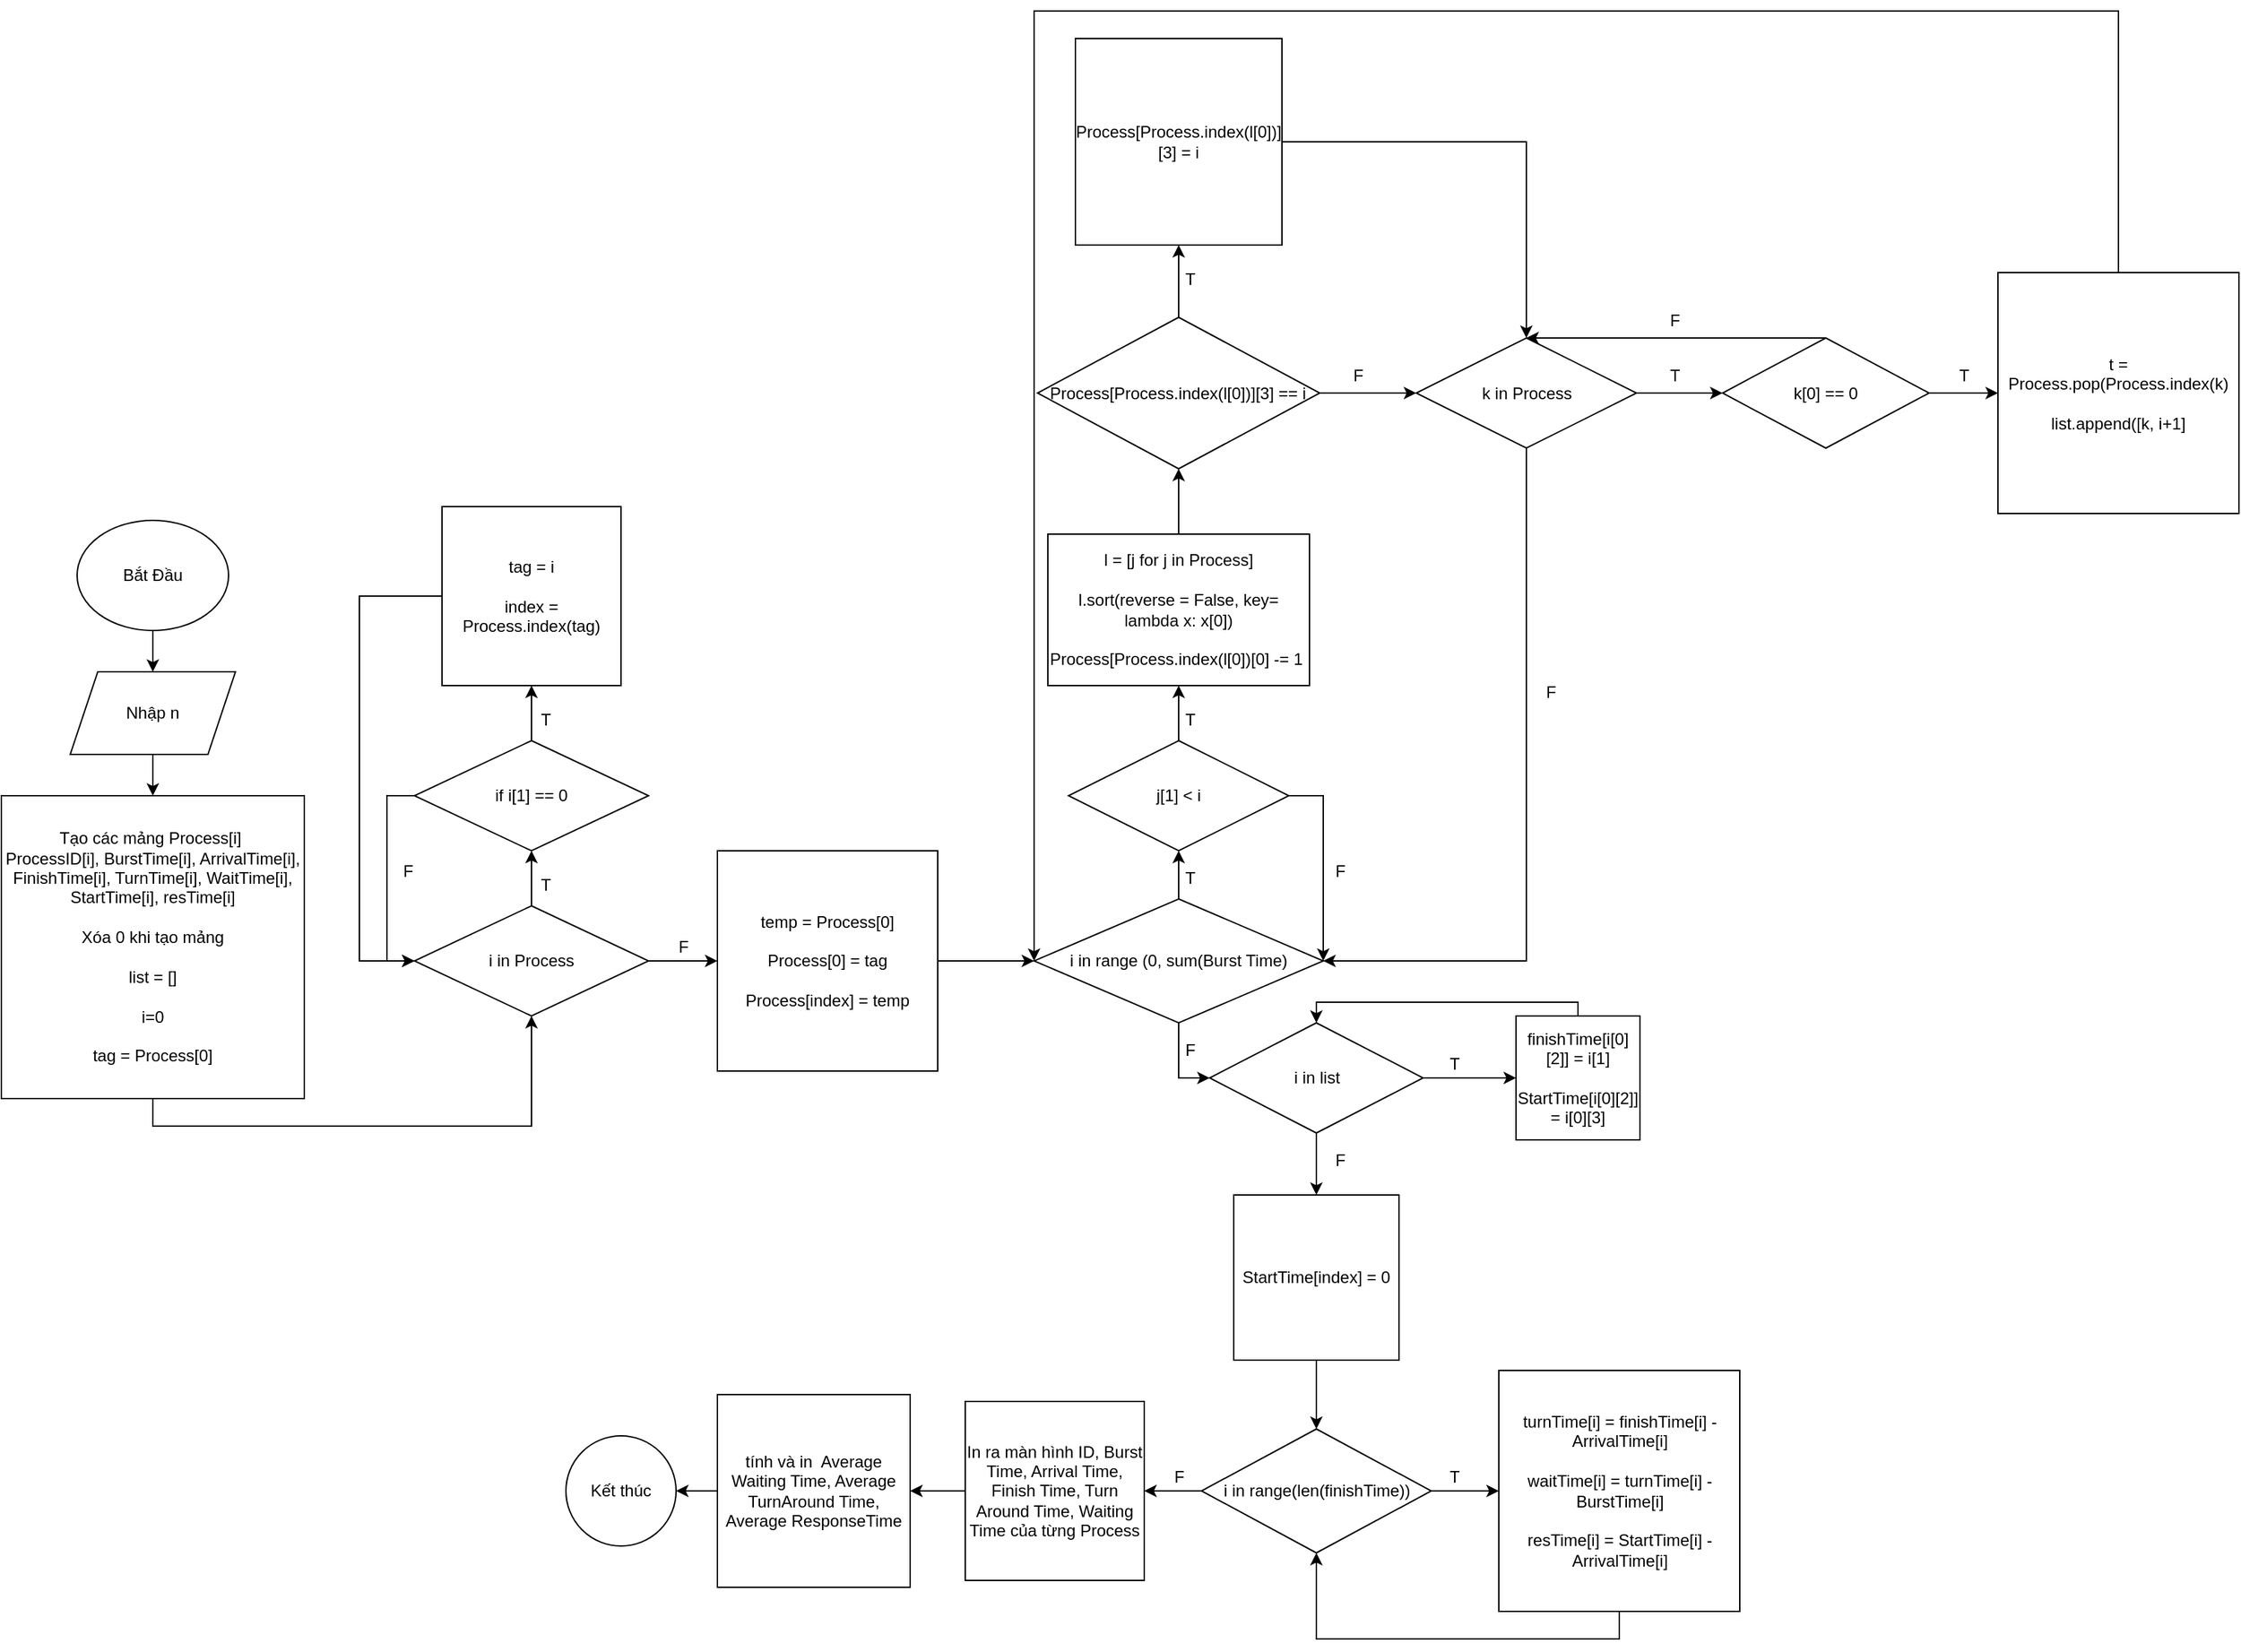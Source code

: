<mxfile version="20.6.0" type="github">
  <diagram id="7OmHJpSwhK-Y_obriQ0j" name="Page-1">
    <mxGraphModel dx="3099" dy="2225" grid="1" gridSize="10" guides="1" tooltips="1" connect="1" arrows="1" fold="1" page="1" pageScale="1" pageWidth="850" pageHeight="1100" math="0" shadow="0">
      <root>
        <mxCell id="0" />
        <mxCell id="1" parent="0" />
        <mxCell id="1ciSNddEploUr1sxx8pW-3" style="edgeStyle=orthogonalEdgeStyle;rounded=0;orthogonalLoop=1;jettySize=auto;html=1;exitX=0.5;exitY=1;exitDx=0;exitDy=0;entryX=0.5;entryY=0;entryDx=0;entryDy=0;" parent="1" source="1ciSNddEploUr1sxx8pW-1" target="1ciSNddEploUr1sxx8pW-2" edge="1">
          <mxGeometry relative="1" as="geometry" />
        </mxCell>
        <mxCell id="1ciSNddEploUr1sxx8pW-1" value="Bắt Đầu" style="ellipse;whiteSpace=wrap;html=1;" parent="1" vertex="1">
          <mxGeometry x="-555" y="-10" width="110" height="80" as="geometry" />
        </mxCell>
        <mxCell id="1ciSNddEploUr1sxx8pW-7" style="edgeStyle=orthogonalEdgeStyle;rounded=0;orthogonalLoop=1;jettySize=auto;html=1;exitX=0.5;exitY=1;exitDx=0;exitDy=0;entryX=0.5;entryY=0;entryDx=0;entryDy=0;" parent="1" source="1ciSNddEploUr1sxx8pW-2" target="1ciSNddEploUr1sxx8pW-6" edge="1">
          <mxGeometry relative="1" as="geometry" />
        </mxCell>
        <mxCell id="1ciSNddEploUr1sxx8pW-2" value="Nhập n" style="shape=parallelogram;perimeter=parallelogramPerimeter;whiteSpace=wrap;html=1;fixedSize=1;" parent="1" vertex="1">
          <mxGeometry x="-560" y="100" width="120" height="60" as="geometry" />
        </mxCell>
        <mxCell id="lpzMeWUNliNwH_oLqPgW-92" style="edgeStyle=orthogonalEdgeStyle;rounded=0;orthogonalLoop=1;jettySize=auto;html=1;exitX=0.5;exitY=1;exitDx=0;exitDy=0;entryX=0.5;entryY=1;entryDx=0;entryDy=0;" edge="1" parent="1" source="1ciSNddEploUr1sxx8pW-6" target="lpzMeWUNliNwH_oLqPgW-1">
          <mxGeometry relative="1" as="geometry" />
        </mxCell>
        <mxCell id="1ciSNddEploUr1sxx8pW-6" value="Tạo các mảng Process[i]&amp;nbsp;&lt;br&gt;ProcessID[i], BurstTime[i], ArrivalTime[i], FinishTime[i], TurnTime[i], WaitTime[i], StartTime[i], resTime[i]&lt;br&gt;&lt;br&gt;Xóa 0 khi tạo mảng&lt;br&gt;&lt;br&gt;list = []&lt;br&gt;&lt;br&gt;i=0&lt;br&gt;&lt;br&gt;tag = Process[0]" style="whiteSpace=wrap;html=1;aspect=fixed;" parent="1" vertex="1">
          <mxGeometry x="-610" y="190" width="220" height="220" as="geometry" />
        </mxCell>
        <mxCell id="1ciSNddEploUr1sxx8pW-51" style="edgeStyle=orthogonalEdgeStyle;rounded=0;orthogonalLoop=1;jettySize=auto;html=1;exitX=0.5;exitY=0;exitDx=0;exitDy=0;entryX=0.5;entryY=1;entryDx=0;entryDy=0;" parent="1" source="1ciSNddEploUr1sxx8pW-10" target="1ciSNddEploUr1sxx8pW-14" edge="1">
          <mxGeometry relative="1" as="geometry" />
        </mxCell>
        <mxCell id="lpzMeWUNliNwH_oLqPgW-94" style="edgeStyle=orthogonalEdgeStyle;rounded=0;orthogonalLoop=1;jettySize=auto;html=1;exitX=0.5;exitY=1;exitDx=0;exitDy=0;entryX=0;entryY=0.5;entryDx=0;entryDy=0;" edge="1" parent="1" source="1ciSNddEploUr1sxx8pW-10" target="1ciSNddEploUr1sxx8pW-24">
          <mxGeometry relative="1" as="geometry" />
        </mxCell>
        <mxCell id="1ciSNddEploUr1sxx8pW-10" value="i in range (0, sum(Burst Time)" style="rhombus;whiteSpace=wrap;html=1;" parent="1" vertex="1">
          <mxGeometry x="140" y="265" width="210" height="90" as="geometry" />
        </mxCell>
        <mxCell id="1ciSNddEploUr1sxx8pW-55" style="edgeStyle=orthogonalEdgeStyle;rounded=0;orthogonalLoop=1;jettySize=auto;html=1;exitX=1;exitY=0.5;exitDx=0;exitDy=0;entryX=1;entryY=0.5;entryDx=0;entryDy=0;" parent="1" source="1ciSNddEploUr1sxx8pW-14" target="1ciSNddEploUr1sxx8pW-10" edge="1">
          <mxGeometry relative="1" as="geometry">
            <Array as="points">
              <mxPoint x="350" y="190" />
            </Array>
          </mxGeometry>
        </mxCell>
        <mxCell id="lpzMeWUNliNwH_oLqPgW-33" style="edgeStyle=orthogonalEdgeStyle;rounded=0;orthogonalLoop=1;jettySize=auto;html=1;exitX=0.5;exitY=0;exitDx=0;exitDy=0;entryX=0.5;entryY=1;entryDx=0;entryDy=0;" edge="1" parent="1" source="1ciSNddEploUr1sxx8pW-14" target="1ciSNddEploUr1sxx8pW-18">
          <mxGeometry relative="1" as="geometry" />
        </mxCell>
        <mxCell id="1ciSNddEploUr1sxx8pW-14" value="j[1] &amp;lt; i" style="rhombus;whiteSpace=wrap;html=1;" parent="1" vertex="1">
          <mxGeometry x="165" y="150" width="160" height="80" as="geometry" />
        </mxCell>
        <mxCell id="lpzMeWUNliNwH_oLqPgW-57" style="edgeStyle=orthogonalEdgeStyle;rounded=0;orthogonalLoop=1;jettySize=auto;html=1;exitX=0.5;exitY=0;exitDx=0;exitDy=0;entryX=0.5;entryY=1;entryDx=0;entryDy=0;" edge="1" parent="1" source="1ciSNddEploUr1sxx8pW-18" target="lpzMeWUNliNwH_oLqPgW-55">
          <mxGeometry relative="1" as="geometry" />
        </mxCell>
        <mxCell id="1ciSNddEploUr1sxx8pW-18" value="l = [j for j in Process]&lt;br&gt;&lt;br&gt;l.sort(reverse = False, key= lambda x: x[0])&lt;br&gt;&lt;br&gt;Process[Process.index(l[0])[0] -= 1&amp;nbsp;&lt;br&gt;" style="rounded=0;whiteSpace=wrap;html=1;" parent="1" vertex="1">
          <mxGeometry x="150" width="189.99" height="110" as="geometry" />
        </mxCell>
        <mxCell id="lpzMeWUNliNwH_oLqPgW-74" style="edgeStyle=orthogonalEdgeStyle;rounded=0;orthogonalLoop=1;jettySize=auto;html=1;exitX=0.5;exitY=1;exitDx=0;exitDy=0;entryX=0.5;entryY=0;entryDx=0;entryDy=0;" edge="1" parent="1" source="1ciSNddEploUr1sxx8pW-24" target="lpzMeWUNliNwH_oLqPgW-73">
          <mxGeometry relative="1" as="geometry" />
        </mxCell>
        <mxCell id="lpzMeWUNliNwH_oLqPgW-96" style="edgeStyle=orthogonalEdgeStyle;rounded=0;orthogonalLoop=1;jettySize=auto;html=1;exitX=1;exitY=0.5;exitDx=0;exitDy=0;entryX=0;entryY=0.5;entryDx=0;entryDy=0;" edge="1" parent="1" source="1ciSNddEploUr1sxx8pW-24" target="lpzMeWUNliNwH_oLqPgW-72">
          <mxGeometry relative="1" as="geometry" />
        </mxCell>
        <mxCell id="1ciSNddEploUr1sxx8pW-24" value="i in list" style="rhombus;whiteSpace=wrap;html=1;" parent="1" vertex="1">
          <mxGeometry x="267.5" y="355" width="155" height="80" as="geometry" />
        </mxCell>
        <mxCell id="lpzMeWUNliNwH_oLqPgW-48" style="edgeStyle=orthogonalEdgeStyle;rounded=0;orthogonalLoop=1;jettySize=auto;html=1;exitX=1;exitY=0.5;exitDx=0;exitDy=0;entryX=0;entryY=0.5;entryDx=0;entryDy=0;" edge="1" parent="1" source="1ciSNddEploUr1sxx8pW-33" target="1ciSNddEploUr1sxx8pW-39">
          <mxGeometry relative="1" as="geometry" />
        </mxCell>
        <mxCell id="lpzMeWUNliNwH_oLqPgW-99" style="edgeStyle=orthogonalEdgeStyle;rounded=0;orthogonalLoop=1;jettySize=auto;html=1;exitX=0;exitY=0.5;exitDx=0;exitDy=0;entryX=1;entryY=0.5;entryDx=0;entryDy=0;" edge="1" parent="1" source="1ciSNddEploUr1sxx8pW-33" target="1ciSNddEploUr1sxx8pW-77">
          <mxGeometry relative="1" as="geometry" />
        </mxCell>
        <mxCell id="1ciSNddEploUr1sxx8pW-33" value="i in range(len(finishTime))" style="rhombus;whiteSpace=wrap;html=1;" parent="1" vertex="1">
          <mxGeometry x="261.57" y="650" width="166.87" height="90" as="geometry" />
        </mxCell>
        <mxCell id="lpzMeWUNliNwH_oLqPgW-87" style="edgeStyle=orthogonalEdgeStyle;rounded=0;orthogonalLoop=1;jettySize=auto;html=1;exitX=0.5;exitY=1;exitDx=0;exitDy=0;entryX=0.5;entryY=1;entryDx=0;entryDy=0;" edge="1" parent="1" source="1ciSNddEploUr1sxx8pW-39" target="1ciSNddEploUr1sxx8pW-33">
          <mxGeometry relative="1" as="geometry" />
        </mxCell>
        <mxCell id="1ciSNddEploUr1sxx8pW-39" value="turnTime[i] = finishTime[i] - ArrivalTime[i]&lt;br&gt;&lt;br&gt;waitTime[i] = turnTime[i] - BurstTime[i]&lt;br&gt;&lt;br&gt;resTime[i] = StartTime[i] - ArrivalTime[i]" style="whiteSpace=wrap;html=1;aspect=fixed;" parent="1" vertex="1">
          <mxGeometry x="477.5" y="607.5" width="175" height="175" as="geometry" />
        </mxCell>
        <mxCell id="1ciSNddEploUr1sxx8pW-76" style="edgeStyle=orthogonalEdgeStyle;rounded=0;orthogonalLoop=1;jettySize=auto;html=1;exitX=0;exitY=0.5;exitDx=0;exitDy=0;entryX=1;entryY=0.5;entryDx=0;entryDy=0;" parent="1" source="1ciSNddEploUr1sxx8pW-43" target="1ciSNddEploUr1sxx8pW-47" edge="1">
          <mxGeometry relative="1" as="geometry" />
        </mxCell>
        <mxCell id="1ciSNddEploUr1sxx8pW-43" value="tính và in&amp;nbsp; Average Waiting Time, Average TurnAround Time, Average ResponseTime" style="whiteSpace=wrap;html=1;aspect=fixed;" parent="1" vertex="1">
          <mxGeometry x="-90" y="625" width="140" height="140" as="geometry" />
        </mxCell>
        <mxCell id="1ciSNddEploUr1sxx8pW-47" value="Kết thúc" style="ellipse;whiteSpace=wrap;html=1;aspect=fixed;" parent="1" vertex="1">
          <mxGeometry x="-200" y="655" width="80" height="80" as="geometry" />
        </mxCell>
        <mxCell id="1ciSNddEploUr1sxx8pW-57" value="F" style="text;html=1;align=center;verticalAlign=middle;resizable=0;points=[];autosize=1;strokeColor=none;fillColor=none;" parent="1" vertex="1">
          <mxGeometry x="347.49" y="230" width="30" height="30" as="geometry" />
        </mxCell>
        <mxCell id="1ciSNddEploUr1sxx8pW-81" style="edgeStyle=orthogonalEdgeStyle;rounded=0;orthogonalLoop=1;jettySize=auto;html=1;exitX=0.5;exitY=1;exitDx=0;exitDy=0;entryX=1;entryY=0.5;entryDx=0;entryDy=0;" parent="1" source="1ciSNddEploUr1sxx8pW-66" target="1ciSNddEploUr1sxx8pW-10" edge="1">
          <mxGeometry relative="1" as="geometry" />
        </mxCell>
        <mxCell id="lpzMeWUNliNwH_oLqPgW-35" style="edgeStyle=orthogonalEdgeStyle;rounded=0;orthogonalLoop=1;jettySize=auto;html=1;exitX=1;exitY=0.5;exitDx=0;exitDy=0;entryX=0;entryY=0.5;entryDx=0;entryDy=0;" edge="1" parent="1" source="1ciSNddEploUr1sxx8pW-66" target="1ciSNddEploUr1sxx8pW-91">
          <mxGeometry relative="1" as="geometry" />
        </mxCell>
        <mxCell id="1ciSNddEploUr1sxx8pW-66" value="k in Process" style="rhombus;whiteSpace=wrap;html=1;" parent="1" vertex="1">
          <mxGeometry x="417.5" y="-142.5" width="160" height="80" as="geometry" />
        </mxCell>
        <mxCell id="lpzMeWUNliNwH_oLqPgW-100" style="edgeStyle=orthogonalEdgeStyle;rounded=0;orthogonalLoop=1;jettySize=auto;html=1;exitX=0;exitY=0.5;exitDx=0;exitDy=0;" edge="1" parent="1" source="1ciSNddEploUr1sxx8pW-77" target="1ciSNddEploUr1sxx8pW-43">
          <mxGeometry relative="1" as="geometry" />
        </mxCell>
        <mxCell id="1ciSNddEploUr1sxx8pW-77" value="In ra màn hình ID, Burst Time, Arrival Time, Finish Time, Turn Around Time, Waiting Time của từng Process" style="whiteSpace=wrap;html=1;aspect=fixed;" parent="1" vertex="1">
          <mxGeometry x="90" y="630" width="130" height="130" as="geometry" />
        </mxCell>
        <mxCell id="lpzMeWUNliNwH_oLqPgW-37" style="edgeStyle=orthogonalEdgeStyle;rounded=0;orthogonalLoop=1;jettySize=auto;html=1;exitX=1;exitY=0.5;exitDx=0;exitDy=0;entryX=0;entryY=0.5;entryDx=0;entryDy=0;" edge="1" parent="1" source="1ciSNddEploUr1sxx8pW-91" target="1ciSNddEploUr1sxx8pW-96">
          <mxGeometry relative="1" as="geometry" />
        </mxCell>
        <mxCell id="lpzMeWUNliNwH_oLqPgW-79" style="edgeStyle=orthogonalEdgeStyle;rounded=0;orthogonalLoop=1;jettySize=auto;html=1;exitX=0.5;exitY=0;exitDx=0;exitDy=0;entryX=0.5;entryY=0;entryDx=0;entryDy=0;" edge="1" parent="1" source="1ciSNddEploUr1sxx8pW-91" target="1ciSNddEploUr1sxx8pW-66">
          <mxGeometry relative="1" as="geometry">
            <Array as="points">
              <mxPoint x="560" y="-142" />
              <mxPoint x="560" y="-142" />
            </Array>
          </mxGeometry>
        </mxCell>
        <mxCell id="1ciSNddEploUr1sxx8pW-91" value="k[0] == 0" style="rhombus;whiteSpace=wrap;html=1;" parent="1" vertex="1">
          <mxGeometry x="640" y="-142.5" width="150" height="80" as="geometry" />
        </mxCell>
        <mxCell id="lpzMeWUNliNwH_oLqPgW-81" style="edgeStyle=orthogonalEdgeStyle;rounded=0;orthogonalLoop=1;jettySize=auto;html=1;exitX=0.5;exitY=0;exitDx=0;exitDy=0;entryX=0;entryY=0.5;entryDx=0;entryDy=0;" edge="1" parent="1" source="1ciSNddEploUr1sxx8pW-96" target="1ciSNddEploUr1sxx8pW-10">
          <mxGeometry relative="1" as="geometry">
            <Array as="points">
              <mxPoint x="928" y="-380" />
              <mxPoint x="140" y="-380" />
            </Array>
          </mxGeometry>
        </mxCell>
        <mxCell id="1ciSNddEploUr1sxx8pW-96" value="t = Process.pop(Process.index(k)&lt;br&gt;&lt;br&gt;list.append([k, i+1]" style="whiteSpace=wrap;html=1;aspect=fixed;" parent="1" vertex="1">
          <mxGeometry x="840" y="-190" width="175" height="175" as="geometry" />
        </mxCell>
        <mxCell id="lpzMeWUNliNwH_oLqPgW-8" style="edgeStyle=orthogonalEdgeStyle;rounded=0;orthogonalLoop=1;jettySize=auto;html=1;exitX=0.5;exitY=0;exitDx=0;exitDy=0;entryX=0.5;entryY=1;entryDx=0;entryDy=0;" edge="1" parent="1" source="lpzMeWUNliNwH_oLqPgW-1" target="lpzMeWUNliNwH_oLqPgW-2">
          <mxGeometry relative="1" as="geometry" />
        </mxCell>
        <mxCell id="lpzMeWUNliNwH_oLqPgW-26" style="edgeStyle=orthogonalEdgeStyle;rounded=0;orthogonalLoop=1;jettySize=auto;html=1;exitX=1;exitY=0.5;exitDx=0;exitDy=0;entryX=0;entryY=0.5;entryDx=0;entryDy=0;" edge="1" parent="1" source="lpzMeWUNliNwH_oLqPgW-1" target="lpzMeWUNliNwH_oLqPgW-25">
          <mxGeometry relative="1" as="geometry" />
        </mxCell>
        <mxCell id="lpzMeWUNliNwH_oLqPgW-1" value="i in Process" style="rhombus;whiteSpace=wrap;html=1;" vertex="1" parent="1">
          <mxGeometry x="-310" y="270" width="170" height="80" as="geometry" />
        </mxCell>
        <mxCell id="lpzMeWUNliNwH_oLqPgW-9" style="edgeStyle=orthogonalEdgeStyle;rounded=0;orthogonalLoop=1;jettySize=auto;html=1;exitX=0.5;exitY=0;exitDx=0;exitDy=0;entryX=0.5;entryY=1;entryDx=0;entryDy=0;" edge="1" parent="1" source="lpzMeWUNliNwH_oLqPgW-2" target="lpzMeWUNliNwH_oLqPgW-3">
          <mxGeometry relative="1" as="geometry" />
        </mxCell>
        <mxCell id="lpzMeWUNliNwH_oLqPgW-14" style="edgeStyle=orthogonalEdgeStyle;rounded=0;orthogonalLoop=1;jettySize=auto;html=1;exitX=0;exitY=0.5;exitDx=0;exitDy=0;entryX=0;entryY=0.5;entryDx=0;entryDy=0;" edge="1" parent="1" source="lpzMeWUNliNwH_oLqPgW-2" target="lpzMeWUNliNwH_oLqPgW-1">
          <mxGeometry relative="1" as="geometry">
            <Array as="points">
              <mxPoint x="-330" y="190" />
              <mxPoint x="-330" y="310" />
            </Array>
          </mxGeometry>
        </mxCell>
        <mxCell id="lpzMeWUNliNwH_oLqPgW-2" value="if i[1] == 0" style="rhombus;whiteSpace=wrap;html=1;" vertex="1" parent="1">
          <mxGeometry x="-310" y="150" width="170" height="80" as="geometry" />
        </mxCell>
        <mxCell id="lpzMeWUNliNwH_oLqPgW-93" style="edgeStyle=orthogonalEdgeStyle;rounded=0;orthogonalLoop=1;jettySize=auto;html=1;exitX=0;exitY=0.5;exitDx=0;exitDy=0;entryX=0;entryY=0.5;entryDx=0;entryDy=0;" edge="1" parent="1" source="lpzMeWUNliNwH_oLqPgW-3" target="lpzMeWUNliNwH_oLqPgW-1">
          <mxGeometry relative="1" as="geometry">
            <Array as="points">
              <mxPoint x="-350" y="45" />
              <mxPoint x="-350" y="310" />
            </Array>
          </mxGeometry>
        </mxCell>
        <mxCell id="lpzMeWUNliNwH_oLqPgW-3" value="tag = i&lt;br&gt;&amp;nbsp;&lt;br&gt;index = Process.index(tag)" style="whiteSpace=wrap;html=1;aspect=fixed;" vertex="1" parent="1">
          <mxGeometry x="-290" y="-20" width="130" height="130" as="geometry" />
        </mxCell>
        <mxCell id="lpzMeWUNliNwH_oLqPgW-11" value="F" style="text;html=1;align=center;verticalAlign=middle;resizable=0;points=[];autosize=1;strokeColor=none;fillColor=none;" vertex="1" parent="1">
          <mxGeometry x="-330" y="230" width="30" height="30" as="geometry" />
        </mxCell>
        <mxCell id="lpzMeWUNliNwH_oLqPgW-18" value="T" style="text;html=1;align=center;verticalAlign=middle;resizable=0;points=[];autosize=1;strokeColor=none;fillColor=none;" vertex="1" parent="1">
          <mxGeometry x="-230" y="240" width="30" height="30" as="geometry" />
        </mxCell>
        <mxCell id="lpzMeWUNliNwH_oLqPgW-21" value="T" style="text;html=1;align=center;verticalAlign=middle;resizable=0;points=[];autosize=1;strokeColor=none;fillColor=none;" vertex="1" parent="1">
          <mxGeometry x="-230" y="120" width="30" height="30" as="geometry" />
        </mxCell>
        <mxCell id="lpzMeWUNliNwH_oLqPgW-28" style="edgeStyle=orthogonalEdgeStyle;rounded=0;orthogonalLoop=1;jettySize=auto;html=1;exitX=1;exitY=0.5;exitDx=0;exitDy=0;entryX=0;entryY=0.5;entryDx=0;entryDy=0;" edge="1" parent="1" source="lpzMeWUNliNwH_oLqPgW-25" target="1ciSNddEploUr1sxx8pW-10">
          <mxGeometry relative="1" as="geometry" />
        </mxCell>
        <mxCell id="lpzMeWUNliNwH_oLqPgW-25" value="temp = Process[0]&lt;br&gt;&lt;br&gt;Process[0] = tag&lt;br&gt;&lt;br&gt;Process[index] = temp" style="whiteSpace=wrap;html=1;aspect=fixed;" vertex="1" parent="1">
          <mxGeometry x="-90" y="230" width="160" height="160" as="geometry" />
        </mxCell>
        <mxCell id="lpzMeWUNliNwH_oLqPgW-27" value="F" style="text;html=1;align=center;verticalAlign=middle;resizable=0;points=[];autosize=1;strokeColor=none;fillColor=none;" vertex="1" parent="1">
          <mxGeometry x="-130" y="285" width="30" height="30" as="geometry" />
        </mxCell>
        <mxCell id="lpzMeWUNliNwH_oLqPgW-29" value="T" style="text;html=1;align=center;verticalAlign=middle;resizable=0;points=[];autosize=1;strokeColor=none;fillColor=none;" vertex="1" parent="1">
          <mxGeometry x="237.5" y="235" width="30" height="30" as="geometry" />
        </mxCell>
        <mxCell id="lpzMeWUNliNwH_oLqPgW-34" value="T" style="text;html=1;align=center;verticalAlign=middle;resizable=0;points=[];autosize=1;strokeColor=none;fillColor=none;" vertex="1" parent="1">
          <mxGeometry x="237.5" y="120" width="30" height="30" as="geometry" />
        </mxCell>
        <mxCell id="lpzMeWUNliNwH_oLqPgW-40" value="F" style="text;html=1;align=center;verticalAlign=middle;resizable=0;points=[];autosize=1;strokeColor=none;fillColor=none;" vertex="1" parent="1">
          <mxGeometry x="347.49" y="440" width="30" height="30" as="geometry" />
        </mxCell>
        <mxCell id="lpzMeWUNliNwH_oLqPgW-45" value="T" style="text;html=1;align=center;verticalAlign=middle;resizable=0;points=[];autosize=1;strokeColor=none;fillColor=none;" vertex="1" parent="1">
          <mxGeometry x="430" y="670" width="30" height="30" as="geometry" />
        </mxCell>
        <mxCell id="lpzMeWUNliNwH_oLqPgW-61" style="edgeStyle=orthogonalEdgeStyle;rounded=0;orthogonalLoop=1;jettySize=auto;html=1;exitX=0.5;exitY=0;exitDx=0;exitDy=0;entryX=0.5;entryY=1;entryDx=0;entryDy=0;" edge="1" parent="1" source="lpzMeWUNliNwH_oLqPgW-55" target="lpzMeWUNliNwH_oLqPgW-60">
          <mxGeometry relative="1" as="geometry" />
        </mxCell>
        <mxCell id="lpzMeWUNliNwH_oLqPgW-63" style="edgeStyle=orthogonalEdgeStyle;rounded=0;orthogonalLoop=1;jettySize=auto;html=1;exitX=1;exitY=0.5;exitDx=0;exitDy=0;entryX=0;entryY=0.5;entryDx=0;entryDy=0;" edge="1" parent="1" source="lpzMeWUNliNwH_oLqPgW-55" target="1ciSNddEploUr1sxx8pW-66">
          <mxGeometry relative="1" as="geometry" />
        </mxCell>
        <mxCell id="lpzMeWUNliNwH_oLqPgW-55" value="Process[Process.index(l[0])][3] == i" style="rhombus;whiteSpace=wrap;html=1;" vertex="1" parent="1">
          <mxGeometry x="142.49" y="-157.5" width="205" height="110" as="geometry" />
        </mxCell>
        <mxCell id="lpzMeWUNliNwH_oLqPgW-65" style="edgeStyle=orthogonalEdgeStyle;rounded=0;orthogonalLoop=1;jettySize=auto;html=1;exitX=1;exitY=0.5;exitDx=0;exitDy=0;" edge="1" parent="1" source="lpzMeWUNliNwH_oLqPgW-60" target="1ciSNddEploUr1sxx8pW-66">
          <mxGeometry relative="1" as="geometry" />
        </mxCell>
        <mxCell id="lpzMeWUNliNwH_oLqPgW-60" value="Process[Process.index(l[0])][3] = i" style="whiteSpace=wrap;html=1;aspect=fixed;" vertex="1" parent="1">
          <mxGeometry x="170" y="-360" width="150" height="150" as="geometry" />
        </mxCell>
        <mxCell id="lpzMeWUNliNwH_oLqPgW-62" value="T" style="text;html=1;align=center;verticalAlign=middle;resizable=0;points=[];autosize=1;strokeColor=none;fillColor=none;" vertex="1" parent="1">
          <mxGeometry x="237.5" y="-200" width="30" height="30" as="geometry" />
        </mxCell>
        <mxCell id="lpzMeWUNliNwH_oLqPgW-64" value="F" style="text;html=1;align=center;verticalAlign=middle;resizable=0;points=[];autosize=1;strokeColor=none;fillColor=none;" vertex="1" parent="1">
          <mxGeometry x="360" y="-130" width="30" height="30" as="geometry" />
        </mxCell>
        <mxCell id="lpzMeWUNliNwH_oLqPgW-67" value="T" style="text;html=1;align=center;verticalAlign=middle;resizable=0;points=[];autosize=1;strokeColor=none;fillColor=none;" vertex="1" parent="1">
          <mxGeometry x="590" y="-130" width="30" height="30" as="geometry" />
        </mxCell>
        <mxCell id="lpzMeWUNliNwH_oLqPgW-68" value="T" style="text;html=1;align=center;verticalAlign=middle;resizable=0;points=[];autosize=1;strokeColor=none;fillColor=none;" vertex="1" parent="1">
          <mxGeometry x="800" y="-130" width="30" height="30" as="geometry" />
        </mxCell>
        <mxCell id="lpzMeWUNliNwH_oLqPgW-97" style="edgeStyle=orthogonalEdgeStyle;rounded=0;orthogonalLoop=1;jettySize=auto;html=1;exitX=0.5;exitY=0;exitDx=0;exitDy=0;entryX=0.5;entryY=0;entryDx=0;entryDy=0;" edge="1" parent="1" source="lpzMeWUNliNwH_oLqPgW-72" target="1ciSNddEploUr1sxx8pW-24">
          <mxGeometry relative="1" as="geometry">
            <Array as="points">
              <mxPoint x="535" y="340" />
              <mxPoint x="345" y="340" />
            </Array>
          </mxGeometry>
        </mxCell>
        <mxCell id="lpzMeWUNliNwH_oLqPgW-72" value="finishTime[i[0][2]] = i[1]&lt;br&gt;&lt;br&gt;StartTime[i[0][2]] = i[0][3]" style="whiteSpace=wrap;html=1;aspect=fixed;" vertex="1" parent="1">
          <mxGeometry x="490.0" y="350" width="90" height="90" as="geometry" />
        </mxCell>
        <mxCell id="lpzMeWUNliNwH_oLqPgW-76" style="edgeStyle=orthogonalEdgeStyle;rounded=0;orthogonalLoop=1;jettySize=auto;html=1;exitX=0.5;exitY=1;exitDx=0;exitDy=0;entryX=0.5;entryY=0;entryDx=0;entryDy=0;" edge="1" parent="1" source="lpzMeWUNliNwH_oLqPgW-73" target="1ciSNddEploUr1sxx8pW-33">
          <mxGeometry relative="1" as="geometry" />
        </mxCell>
        <mxCell id="lpzMeWUNliNwH_oLqPgW-73" value="StartTime[index] = 0" style="whiteSpace=wrap;html=1;aspect=fixed;" vertex="1" parent="1">
          <mxGeometry x="285" y="480" width="120" height="120" as="geometry" />
        </mxCell>
        <mxCell id="lpzMeWUNliNwH_oLqPgW-80" value="F" style="text;html=1;align=center;verticalAlign=middle;resizable=0;points=[];autosize=1;strokeColor=none;fillColor=none;" vertex="1" parent="1">
          <mxGeometry x="590" y="-170" width="30" height="30" as="geometry" />
        </mxCell>
        <mxCell id="lpzMeWUNliNwH_oLqPgW-85" value="T" style="text;html=1;align=center;verticalAlign=middle;resizable=0;points=[];autosize=1;strokeColor=none;fillColor=none;" vertex="1" parent="1">
          <mxGeometry x="430" y="370" width="30" height="30" as="geometry" />
        </mxCell>
        <mxCell id="lpzMeWUNliNwH_oLqPgW-91" value="F" style="text;html=1;align=center;verticalAlign=middle;resizable=0;points=[];autosize=1;strokeColor=none;fillColor=none;" vertex="1" parent="1">
          <mxGeometry x="229.99" y="670" width="30" height="30" as="geometry" />
        </mxCell>
        <mxCell id="lpzMeWUNliNwH_oLqPgW-101" value="F" style="text;html=1;align=center;verticalAlign=middle;resizable=0;points=[];autosize=1;strokeColor=none;fillColor=none;" vertex="1" parent="1">
          <mxGeometry x="237.5" y="360" width="30" height="30" as="geometry" />
        </mxCell>
        <mxCell id="lpzMeWUNliNwH_oLqPgW-102" value="F" style="text;html=1;align=center;verticalAlign=middle;resizable=0;points=[];autosize=1;strokeColor=none;fillColor=none;" vertex="1" parent="1">
          <mxGeometry x="500" y="100" width="30" height="30" as="geometry" />
        </mxCell>
      </root>
    </mxGraphModel>
  </diagram>
</mxfile>
